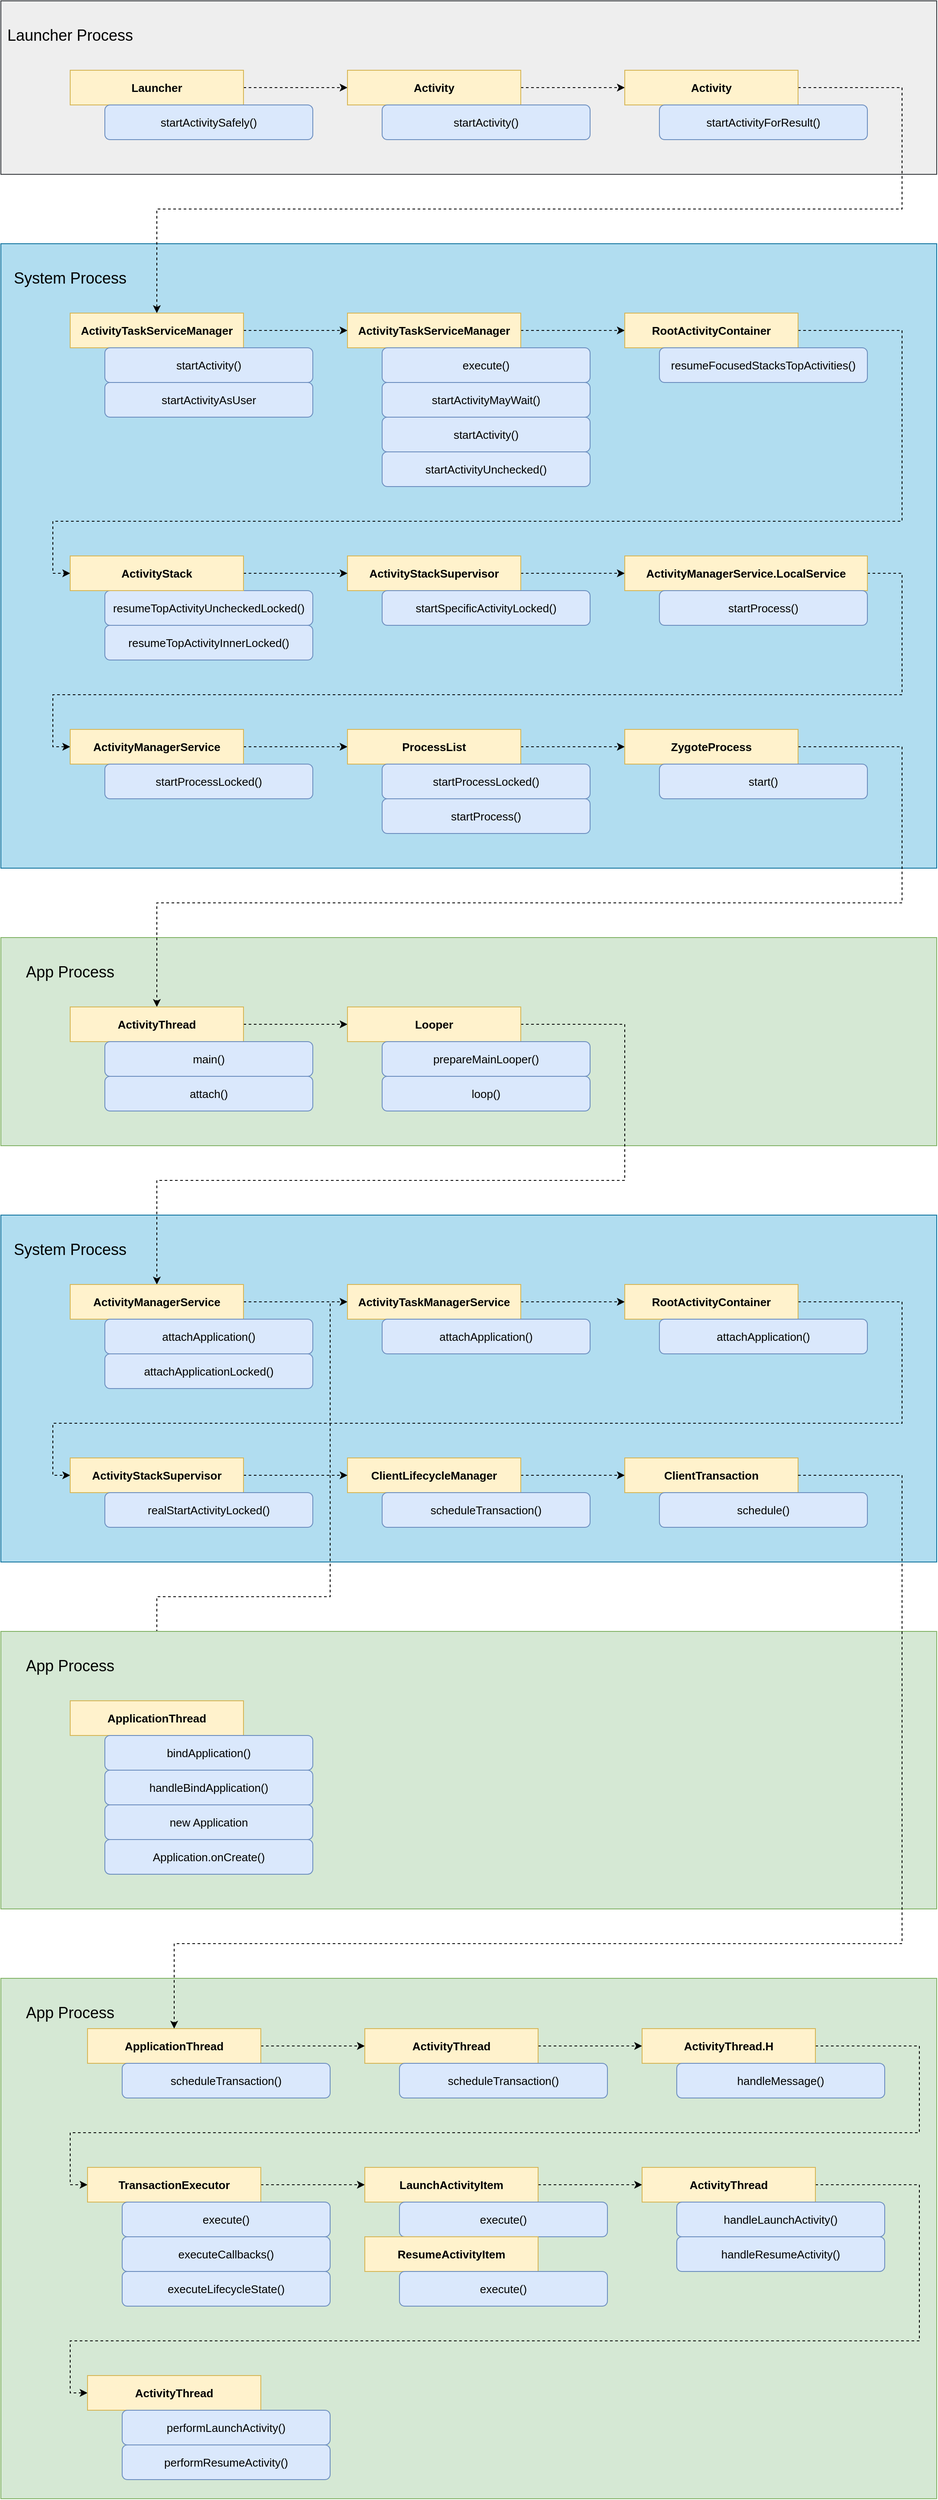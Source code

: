 <mxfile version="13.0.1" type="device"><diagram id="p4kCAkcy_N10l672-vNX" name="Page-1"><mxGraphModel dx="1571" dy="886" grid="1" gridSize="10" guides="1" tooltips="1" connect="1" arrows="1" fold="1" page="1" pageScale="1" pageWidth="827" pageHeight="1169" math="0" shadow="0"><root><mxCell id="0"/><mxCell id="1" parent="0"/><mxCell id="4e_bE2T5DBKLx2d0F8i6-115" value="" style="rounded=0;whiteSpace=wrap;html=1;fontSize=13;align=center;fillColor=#b1ddf0;strokeColor=#10739e;" vertex="1" parent="1"><mxGeometry y="1400" width="1080" height="400" as="geometry"/></mxCell><mxCell id="4e_bE2T5DBKLx2d0F8i6-142" value="" style="rounded=0;whiteSpace=wrap;html=1;fontSize=13;align=center;fillColor=#d5e8d4;strokeColor=#82b366;" vertex="1" parent="1"><mxGeometry y="2280" width="1080" height="600" as="geometry"/></mxCell><mxCell id="4e_bE2T5DBKLx2d0F8i6-41" value="" style="rounded=0;whiteSpace=wrap;html=1;fontSize=13;align=center;fillColor=#d5e8d4;strokeColor=#82b366;" vertex="1" parent="1"><mxGeometry y="1080" width="1080" height="240" as="geometry"/></mxCell><mxCell id="4e_bE2T5DBKLx2d0F8i6-39" value="" style="rounded=0;whiteSpace=wrap;html=1;fontSize=13;align=center;fillColor=#b1ddf0;strokeColor=#10739e;" vertex="1" parent="1"><mxGeometry y="280" width="1080" height="720" as="geometry"/></mxCell><mxCell id="4e_bE2T5DBKLx2d0F8i6-31" style="edgeStyle=orthogonalEdgeStyle;rounded=0;orthogonalLoop=1;jettySize=auto;html=1;fontSize=12;dashed=1;" edge="1" parent="1" source="4e_bE2T5DBKLx2d0F8i6-2" target="4e_bE2T5DBKLx2d0F8i6-5"><mxGeometry relative="1" as="geometry"/></mxCell><mxCell id="4e_bE2T5DBKLx2d0F8i6-2" value="ActivityTaskServiceManager" style="text;html=1;strokeColor=#d6b656;fillColor=#fff2cc;align=center;verticalAlign=middle;whiteSpace=wrap;rounded=0;fontSize=13;fontStyle=1" vertex="1" parent="1"><mxGeometry x="80" y="360" width="200" height="40" as="geometry"/></mxCell><mxCell id="4e_bE2T5DBKLx2d0F8i6-3" value="startActivity()" style="rounded=1;whiteSpace=wrap;html=1;fillColor=#dae8fc;strokeColor=#6c8ebf;fontSize=13;align=center;" vertex="1" parent="1"><mxGeometry x="120" y="400" width="240" height="40" as="geometry"/></mxCell><mxCell id="4e_bE2T5DBKLx2d0F8i6-4" value="startActivityAsUser" style="rounded=1;whiteSpace=wrap;html=1;fillColor=#dae8fc;strokeColor=#6c8ebf;fontSize=13;align=center;" vertex="1" parent="1"><mxGeometry x="120" y="440" width="240" height="40" as="geometry"/></mxCell><mxCell id="4e_bE2T5DBKLx2d0F8i6-32" style="edgeStyle=orthogonalEdgeStyle;rounded=0;orthogonalLoop=1;jettySize=auto;html=1;fontSize=12;dashed=1;" edge="1" parent="1" source="4e_bE2T5DBKLx2d0F8i6-5" target="4e_bE2T5DBKLx2d0F8i6-11"><mxGeometry relative="1" as="geometry"/></mxCell><mxCell id="4e_bE2T5DBKLx2d0F8i6-5" value="ActivityTaskServiceManager" style="text;html=1;strokeColor=#d6b656;fillColor=#fff2cc;align=center;verticalAlign=middle;whiteSpace=wrap;rounded=0;fontSize=13;fontStyle=1" vertex="1" parent="1"><mxGeometry x="400" y="360" width="200" height="40" as="geometry"/></mxCell><mxCell id="4e_bE2T5DBKLx2d0F8i6-6" value="&lt;font style=&quot;font-size: 13px;&quot;&gt;execute()&lt;/font&gt;" style="rounded=1;whiteSpace=wrap;html=1;fillColor=#dae8fc;strokeColor=#6c8ebf;fontSize=13;align=center;" vertex="1" parent="1"><mxGeometry x="440" y="400" width="240" height="40" as="geometry"/></mxCell><mxCell id="4e_bE2T5DBKLx2d0F8i6-8" value="&lt;font style=&quot;font-size: 13px;&quot;&gt;startActivityMayWait()&lt;/font&gt;" style="rounded=1;whiteSpace=wrap;html=1;fillColor=#dae8fc;strokeColor=#6c8ebf;fontSize=13;align=center;" vertex="1" parent="1"><mxGeometry x="440" y="440" width="240" height="40" as="geometry"/></mxCell><mxCell id="4e_bE2T5DBKLx2d0F8i6-9" value="&lt;font style=&quot;font-size: 13px;&quot;&gt;startActivity()&lt;/font&gt;" style="rounded=1;whiteSpace=wrap;html=1;fillColor=#dae8fc;strokeColor=#6c8ebf;fontSize=13;align=center;" vertex="1" parent="1"><mxGeometry x="440" y="480" width="240" height="40" as="geometry"/></mxCell><mxCell id="4e_bE2T5DBKLx2d0F8i6-10" value="&lt;font style=&quot;font-size: 13px;&quot;&gt;startActivityUnchecked()&lt;/font&gt;" style="rounded=1;whiteSpace=wrap;html=1;fillColor=#dae8fc;strokeColor=#6c8ebf;fontSize=13;align=center;" vertex="1" parent="1"><mxGeometry x="440" y="520" width="240" height="40" as="geometry"/></mxCell><mxCell id="4e_bE2T5DBKLx2d0F8i6-35" style="edgeStyle=orthogonalEdgeStyle;rounded=0;orthogonalLoop=1;jettySize=auto;html=1;entryX=0;entryY=0.5;entryDx=0;entryDy=0;fontSize=12;exitX=1;exitY=0.5;exitDx=0;exitDy=0;dashed=1;" edge="1" parent="1" source="4e_bE2T5DBKLx2d0F8i6-11" target="4e_bE2T5DBKLx2d0F8i6-17"><mxGeometry relative="1" as="geometry"><Array as="points"><mxPoint x="1040" y="380"/><mxPoint x="1040" y="600"/><mxPoint x="60" y="600"/><mxPoint x="60" y="660"/></Array></mxGeometry></mxCell><mxCell id="4e_bE2T5DBKLx2d0F8i6-11" value="RootActivityContainer" style="text;html=1;strokeColor=#d6b656;fillColor=#fff2cc;align=center;verticalAlign=middle;whiteSpace=wrap;rounded=0;fontSize=13;fontStyle=1" vertex="1" parent="1"><mxGeometry x="720" y="360" width="200" height="40" as="geometry"/></mxCell><mxCell id="4e_bE2T5DBKLx2d0F8i6-12" value="&lt;font style=&quot;font-size: 13px;&quot;&gt;resumeFocusedStacksTopActivities()&lt;/font&gt;" style="rounded=1;whiteSpace=wrap;html=1;fillColor=#dae8fc;strokeColor=#6c8ebf;fontSize=13;align=center;" vertex="1" parent="1"><mxGeometry x="760" y="400" width="240" height="40" as="geometry"/></mxCell><mxCell id="4e_bE2T5DBKLx2d0F8i6-13" value="&lt;font style=&quot;font-size: 13px;&quot;&gt;resumeTopActivityUncheckedLocked()&lt;/font&gt;" style="rounded=1;whiteSpace=wrap;html=1;fillColor=#dae8fc;strokeColor=#6c8ebf;fontSize=13;align=center;" vertex="1" parent="1"><mxGeometry x="120" y="680" width="240" height="40" as="geometry"/></mxCell><mxCell id="4e_bE2T5DBKLx2d0F8i6-14" value="resumeTopActivityInnerLocked()" style="rounded=1;whiteSpace=wrap;html=1;fillColor=#dae8fc;strokeColor=#6c8ebf;fontSize=13;align=center;" vertex="1" parent="1"><mxGeometry x="120" y="720" width="240" height="40" as="geometry"/></mxCell><mxCell id="4e_bE2T5DBKLx2d0F8i6-104" style="edgeStyle=orthogonalEdgeStyle;rounded=0;orthogonalLoop=1;jettySize=auto;html=1;entryX=0;entryY=0.5;entryDx=0;entryDy=0;dashed=1;fontSize=18;fontColor=#FF0000;" edge="1" parent="1" source="4e_bE2T5DBKLx2d0F8i6-15" target="4e_bE2T5DBKLx2d0F8i6-91"><mxGeometry relative="1" as="geometry"/></mxCell><mxCell id="4e_bE2T5DBKLx2d0F8i6-15" value="ActivityStackSupervisor" style="text;html=1;strokeColor=#d6b656;fillColor=#fff2cc;align=center;verticalAlign=middle;whiteSpace=wrap;rounded=0;fontSize=13;fontStyle=1" vertex="1" parent="1"><mxGeometry x="400" y="640" width="200" height="40" as="geometry"/></mxCell><mxCell id="4e_bE2T5DBKLx2d0F8i6-16" value="startSpecificActivityLocked()" style="rounded=1;whiteSpace=wrap;html=1;fillColor=#dae8fc;strokeColor=#6c8ebf;fontSize=13;align=center;" vertex="1" parent="1"><mxGeometry x="440" y="680" width="240" height="40" as="geometry"/></mxCell><mxCell id="4e_bE2T5DBKLx2d0F8i6-33" style="edgeStyle=orthogonalEdgeStyle;rounded=0;orthogonalLoop=1;jettySize=auto;html=1;entryX=0;entryY=0.5;entryDx=0;entryDy=0;fontSize=12;dashed=1;" edge="1" parent="1" source="4e_bE2T5DBKLx2d0F8i6-17" target="4e_bE2T5DBKLx2d0F8i6-15"><mxGeometry relative="1" as="geometry"/></mxCell><mxCell id="4e_bE2T5DBKLx2d0F8i6-17" value="ActivityStack" style="text;html=1;strokeColor=#d6b656;fillColor=#fff2cc;align=center;verticalAlign=middle;whiteSpace=wrap;rounded=0;fontSize=13;fontStyle=1" vertex="1" parent="1"><mxGeometry x="80" y="640" width="200" height="40" as="geometry"/></mxCell><mxCell id="4e_bE2T5DBKLx2d0F8i6-147" style="edgeStyle=orthogonalEdgeStyle;rounded=0;orthogonalLoop=1;jettySize=auto;html=1;dashed=1;fontSize=18;fontColor=#FF0000;" edge="1" parent="1" source="4e_bE2T5DBKLx2d0F8i6-21" target="4e_bE2T5DBKLx2d0F8i6-23"><mxGeometry relative="1" as="geometry"/></mxCell><mxCell id="4e_bE2T5DBKLx2d0F8i6-21" value="ClientLifecycleManager" style="text;html=1;strokeColor=#d6b656;fillColor=#fff2cc;align=center;verticalAlign=middle;whiteSpace=wrap;rounded=0;fontSize=13;fontStyle=1" vertex="1" parent="1"><mxGeometry x="400" y="1680" width="200" height="40" as="geometry"/></mxCell><mxCell id="4e_bE2T5DBKLx2d0F8i6-22" value="scheduleTransaction()" style="rounded=1;whiteSpace=wrap;html=1;fillColor=#dae8fc;strokeColor=#6c8ebf;fontSize=13;align=center;" vertex="1" parent="1"><mxGeometry x="440" y="1720" width="240" height="40" as="geometry"/></mxCell><mxCell id="4e_bE2T5DBKLx2d0F8i6-23" value="ClientTransaction" style="text;html=1;strokeColor=#d6b656;fillColor=#fff2cc;align=center;verticalAlign=middle;whiteSpace=wrap;rounded=0;fontSize=13;fontStyle=1" vertex="1" parent="1"><mxGeometry x="720" y="1680" width="200" height="40" as="geometry"/></mxCell><mxCell id="4e_bE2T5DBKLx2d0F8i6-24" value="schedule()" style="rounded=1;whiteSpace=wrap;html=1;fillColor=#dae8fc;strokeColor=#6c8ebf;fontSize=13;align=center;" vertex="1" parent="1"><mxGeometry x="760" y="1720" width="240" height="40" as="geometry"/></mxCell><mxCell id="4e_bE2T5DBKLx2d0F8i6-38" value="System Process" style="text;html=1;strokeColor=none;fillColor=none;align=center;verticalAlign=middle;whiteSpace=wrap;rounded=0;fontSize=18;" vertex="1" parent="1"><mxGeometry y="280" width="160" height="80" as="geometry"/></mxCell><mxCell id="4e_bE2T5DBKLx2d0F8i6-49" style="edgeStyle=orthogonalEdgeStyle;rounded=0;orthogonalLoop=1;jettySize=auto;html=1;dashed=1;fontSize=13;fontColor=#FF0000;" edge="1" parent="1" source="4e_bE2T5DBKLx2d0F8i6-40" target="4e_bE2T5DBKLx2d0F8i6-45"><mxGeometry relative="1" as="geometry"/></mxCell><mxCell id="4e_bE2T5DBKLx2d0F8i6-40" value="ApplicationThread" style="text;html=1;strokeColor=#d6b656;fillColor=#fff2cc;align=center;verticalAlign=middle;whiteSpace=wrap;rounded=0;fontSize=13;fontStyle=1" vertex="1" parent="1"><mxGeometry x="100" y="2338" width="200" height="40" as="geometry"/></mxCell><mxCell id="4e_bE2T5DBKLx2d0F8i6-42" value="App Process" style="text;html=1;strokeColor=none;fillColor=none;align=center;verticalAlign=middle;whiteSpace=wrap;rounded=0;fontSize=18;" vertex="1" parent="1"><mxGeometry y="1080" width="160" height="80" as="geometry"/></mxCell><mxCell id="4e_bE2T5DBKLx2d0F8i6-43" value="scheduleTransaction()" style="rounded=1;whiteSpace=wrap;html=1;fillColor=#dae8fc;strokeColor=#6c8ebf;fontSize=13;align=center;" vertex="1" parent="1"><mxGeometry x="140" y="2378" width="240" height="40" as="geometry"/></mxCell><mxCell id="4e_bE2T5DBKLx2d0F8i6-50" style="edgeStyle=orthogonalEdgeStyle;rounded=0;orthogonalLoop=1;jettySize=auto;html=1;entryX=0;entryY=0.5;entryDx=0;entryDy=0;dashed=1;fontSize=13;fontColor=#FF0000;" edge="1" parent="1" source="4e_bE2T5DBKLx2d0F8i6-45" target="4e_bE2T5DBKLx2d0F8i6-47"><mxGeometry relative="1" as="geometry"/></mxCell><mxCell id="4e_bE2T5DBKLx2d0F8i6-45" value="ActivityThread" style="text;html=1;strokeColor=#d6b656;fillColor=#fff2cc;align=center;verticalAlign=middle;whiteSpace=wrap;rounded=0;fontSize=13;fontStyle=1" vertex="1" parent="1"><mxGeometry x="420" y="2338" width="200" height="40" as="geometry"/></mxCell><mxCell id="4e_bE2T5DBKLx2d0F8i6-46" value="scheduleTransaction()" style="rounded=1;whiteSpace=wrap;html=1;fillColor=#dae8fc;strokeColor=#6c8ebf;fontSize=13;align=center;" vertex="1" parent="1"><mxGeometry x="460" y="2378" width="240" height="40" as="geometry"/></mxCell><mxCell id="4e_bE2T5DBKLx2d0F8i6-78" style="edgeStyle=orthogonalEdgeStyle;rounded=0;orthogonalLoop=1;jettySize=auto;html=1;entryX=0;entryY=0.5;entryDx=0;entryDy=0;dashed=1;fontSize=13;fontColor=#FF0000;exitX=1;exitY=0.5;exitDx=0;exitDy=0;" edge="1" parent="1" source="4e_bE2T5DBKLx2d0F8i6-47" target="4e_bE2T5DBKLx2d0F8i6-51"><mxGeometry relative="1" as="geometry"><Array as="points"><mxPoint x="1060" y="2358"/><mxPoint x="1060" y="2458"/><mxPoint x="80" y="2458"/><mxPoint x="80" y="2518"/></Array></mxGeometry></mxCell><mxCell id="4e_bE2T5DBKLx2d0F8i6-47" value="ActivityThread.H" style="text;html=1;strokeColor=#d6b656;fillColor=#fff2cc;align=center;verticalAlign=middle;whiteSpace=wrap;rounded=0;fontSize=13;fontStyle=1" vertex="1" parent="1"><mxGeometry x="740" y="2338" width="200" height="40" as="geometry"/></mxCell><mxCell id="4e_bE2T5DBKLx2d0F8i6-48" value="handleMessage()" style="rounded=1;whiteSpace=wrap;html=1;fillColor=#dae8fc;strokeColor=#6c8ebf;fontSize=13;align=center;" vertex="1" parent="1"><mxGeometry x="780" y="2378" width="240" height="40" as="geometry"/></mxCell><mxCell id="4e_bE2T5DBKLx2d0F8i6-63" style="edgeStyle=orthogonalEdgeStyle;rounded=0;orthogonalLoop=1;jettySize=auto;html=1;entryX=0;entryY=0.5;entryDx=0;entryDy=0;dashed=1;fontSize=13;fontColor=#FF0000;" edge="1" parent="1" source="4e_bE2T5DBKLx2d0F8i6-51" target="4e_bE2T5DBKLx2d0F8i6-56"><mxGeometry relative="1" as="geometry"/></mxCell><mxCell id="4e_bE2T5DBKLx2d0F8i6-51" value="TransactionExecutor" style="text;html=1;strokeColor=#d6b656;fillColor=#fff2cc;align=center;verticalAlign=middle;whiteSpace=wrap;rounded=0;fontSize=13;fontStyle=1" vertex="1" parent="1"><mxGeometry x="100" y="2498" width="200" height="40" as="geometry"/></mxCell><mxCell id="4e_bE2T5DBKLx2d0F8i6-52" value="execute()" style="rounded=1;whiteSpace=wrap;html=1;fillColor=#dae8fc;strokeColor=#6c8ebf;fontSize=13;align=center;" vertex="1" parent="1"><mxGeometry x="140" y="2538" width="240" height="40" as="geometry"/></mxCell><mxCell id="4e_bE2T5DBKLx2d0F8i6-54" value="executeLifecycleState()" style="rounded=1;whiteSpace=wrap;html=1;fillColor=#dae8fc;strokeColor=#6c8ebf;fontSize=13;align=center;" vertex="1" parent="1"><mxGeometry x="140" y="2618" width="240" height="40" as="geometry"/></mxCell><mxCell id="4e_bE2T5DBKLx2d0F8i6-55" value="executeCallbacks()" style="rounded=1;whiteSpace=wrap;html=1;fillColor=#dae8fc;strokeColor=#6c8ebf;fontSize=13;align=center;" vertex="1" parent="1"><mxGeometry x="140" y="2578" width="240" height="40" as="geometry"/></mxCell><mxCell id="4e_bE2T5DBKLx2d0F8i6-70" style="edgeStyle=orthogonalEdgeStyle;rounded=0;orthogonalLoop=1;jettySize=auto;html=1;entryX=0;entryY=0.5;entryDx=0;entryDy=0;dashed=1;fontSize=13;fontColor=#FF0000;" edge="1" parent="1" source="4e_bE2T5DBKLx2d0F8i6-56" target="4e_bE2T5DBKLx2d0F8i6-64"><mxGeometry relative="1" as="geometry"/></mxCell><mxCell id="4e_bE2T5DBKLx2d0F8i6-56" value="LaunchActivityItem" style="text;html=1;strokeColor=#d6b656;fillColor=#fff2cc;align=center;verticalAlign=middle;whiteSpace=wrap;rounded=0;fontSize=13;fontStyle=1" vertex="1" parent="1"><mxGeometry x="420" y="2498" width="200" height="40" as="geometry"/></mxCell><mxCell id="4e_bE2T5DBKLx2d0F8i6-58" value="execute()" style="rounded=1;whiteSpace=wrap;html=1;fillColor=#dae8fc;strokeColor=#6c8ebf;fontSize=13;align=center;" vertex="1" parent="1"><mxGeometry x="460" y="2538" width="240" height="40" as="geometry"/></mxCell><mxCell id="4e_bE2T5DBKLx2d0F8i6-60" value="ResumeActivityItem" style="text;html=1;strokeColor=#d6b656;fillColor=#fff2cc;align=center;verticalAlign=middle;whiteSpace=wrap;rounded=0;fontSize=13;fontStyle=1" vertex="1" parent="1"><mxGeometry x="420" y="2578" width="200" height="40" as="geometry"/></mxCell><mxCell id="4e_bE2T5DBKLx2d0F8i6-61" value="execute()" style="rounded=1;whiteSpace=wrap;html=1;fillColor=#dae8fc;strokeColor=#6c8ebf;fontSize=13;align=center;" vertex="1" parent="1"><mxGeometry x="460" y="2618" width="240" height="40" as="geometry"/></mxCell><mxCell id="4e_bE2T5DBKLx2d0F8i6-77" style="edgeStyle=orthogonalEdgeStyle;rounded=0;orthogonalLoop=1;jettySize=auto;html=1;entryX=0;entryY=0.5;entryDx=0;entryDy=0;dashed=1;fontSize=13;fontColor=#FF0000;exitX=1;exitY=0.5;exitDx=0;exitDy=0;" edge="1" parent="1" source="4e_bE2T5DBKLx2d0F8i6-64" target="4e_bE2T5DBKLx2d0F8i6-74"><mxGeometry relative="1" as="geometry"><Array as="points"><mxPoint x="1060" y="2518"/><mxPoint x="1060" y="2698"/><mxPoint x="80" y="2698"/><mxPoint x="80" y="2758"/></Array></mxGeometry></mxCell><mxCell id="4e_bE2T5DBKLx2d0F8i6-64" value="ActivityThread" style="text;html=1;strokeColor=#d6b656;fillColor=#fff2cc;align=center;verticalAlign=middle;whiteSpace=wrap;rounded=0;fontSize=13;fontStyle=1" vertex="1" parent="1"><mxGeometry x="740" y="2498" width="200" height="40" as="geometry"/></mxCell><mxCell id="4e_bE2T5DBKLx2d0F8i6-65" value="handleLaunchActivity()" style="rounded=1;whiteSpace=wrap;html=1;fillColor=#dae8fc;strokeColor=#6c8ebf;fontSize=13;align=center;" vertex="1" parent="1"><mxGeometry x="780" y="2538" width="240" height="40" as="geometry"/></mxCell><mxCell id="4e_bE2T5DBKLx2d0F8i6-73" value="handleResumeActivity()" style="rounded=1;whiteSpace=wrap;html=1;fillColor=#dae8fc;strokeColor=#6c8ebf;fontSize=13;align=center;" vertex="1" parent="1"><mxGeometry x="780" y="2578" width="240" height="40" as="geometry"/></mxCell><mxCell id="4e_bE2T5DBKLx2d0F8i6-74" value="ActivityThread" style="text;html=1;strokeColor=#d6b656;fillColor=#fff2cc;align=center;verticalAlign=middle;whiteSpace=wrap;rounded=0;fontSize=13;fontStyle=1" vertex="1" parent="1"><mxGeometry x="100" y="2738" width="200" height="40" as="geometry"/></mxCell><mxCell id="4e_bE2T5DBKLx2d0F8i6-75" value="performLaunchActivity()" style="rounded=1;whiteSpace=wrap;html=1;fillColor=#dae8fc;strokeColor=#6c8ebf;fontSize=13;align=center;" vertex="1" parent="1"><mxGeometry x="140" y="2778" width="240" height="40" as="geometry"/></mxCell><mxCell id="4e_bE2T5DBKLx2d0F8i6-76" value="performResumeActivity()" style="rounded=1;whiteSpace=wrap;html=1;fillColor=#dae8fc;strokeColor=#6c8ebf;fontSize=13;align=center;" vertex="1" parent="1"><mxGeometry x="140" y="2818" width="240" height="40" as="geometry"/></mxCell><mxCell id="4e_bE2T5DBKLx2d0F8i6-80" value="" style="rounded=0;whiteSpace=wrap;html=1;fontSize=13;align=center;fillColor=#eeeeee;strokeColor=#36393d;" vertex="1" parent="1"><mxGeometry width="1080" height="200" as="geometry"/></mxCell><mxCell id="4e_bE2T5DBKLx2d0F8i6-81" value="Launcher Process" style="text;html=1;strokeColor=none;fillColor=none;align=center;verticalAlign=middle;whiteSpace=wrap;rounded=0;fontSize=18;" vertex="1" parent="1"><mxGeometry width="160" height="80" as="geometry"/></mxCell><mxCell id="4e_bE2T5DBKLx2d0F8i6-88" style="edgeStyle=orthogonalEdgeStyle;rounded=0;orthogonalLoop=1;jettySize=auto;html=1;entryX=0;entryY=0.5;entryDx=0;entryDy=0;dashed=1;fontSize=18;fontColor=#FF0000;" edge="1" parent="1" source="4e_bE2T5DBKLx2d0F8i6-82" target="4e_bE2T5DBKLx2d0F8i6-84"><mxGeometry relative="1" as="geometry"/></mxCell><mxCell id="4e_bE2T5DBKLx2d0F8i6-82" value="Launcher" style="text;html=1;strokeColor=#d6b656;fillColor=#fff2cc;align=center;verticalAlign=middle;whiteSpace=wrap;rounded=0;fontSize=13;fontStyle=1" vertex="1" parent="1"><mxGeometry x="80" y="80" width="200" height="40" as="geometry"/></mxCell><mxCell id="4e_bE2T5DBKLx2d0F8i6-83" value="startActivitySafely()" style="rounded=1;whiteSpace=wrap;html=1;fillColor=#dae8fc;strokeColor=#6c8ebf;fontSize=13;align=center;" vertex="1" parent="1"><mxGeometry x="120" y="120" width="240" height="40" as="geometry"/></mxCell><mxCell id="4e_bE2T5DBKLx2d0F8i6-89" style="edgeStyle=orthogonalEdgeStyle;rounded=0;orthogonalLoop=1;jettySize=auto;html=1;entryX=0;entryY=0.5;entryDx=0;entryDy=0;dashed=1;fontSize=18;fontColor=#FF0000;" edge="1" parent="1" source="4e_bE2T5DBKLx2d0F8i6-84" target="4e_bE2T5DBKLx2d0F8i6-86"><mxGeometry relative="1" as="geometry"/></mxCell><mxCell id="4e_bE2T5DBKLx2d0F8i6-84" value="Activity" style="text;html=1;strokeColor=#d6b656;fillColor=#fff2cc;align=center;verticalAlign=middle;whiteSpace=wrap;rounded=0;fontSize=13;fontStyle=1" vertex="1" parent="1"><mxGeometry x="400" y="80" width="200" height="40" as="geometry"/></mxCell><mxCell id="4e_bE2T5DBKLx2d0F8i6-85" value="startActivity()" style="rounded=1;whiteSpace=wrap;html=1;fillColor=#dae8fc;strokeColor=#6c8ebf;fontSize=13;align=center;" vertex="1" parent="1"><mxGeometry x="440" y="120" width="240" height="40" as="geometry"/></mxCell><mxCell id="4e_bE2T5DBKLx2d0F8i6-90" style="edgeStyle=orthogonalEdgeStyle;rounded=0;orthogonalLoop=1;jettySize=auto;html=1;entryX=0.5;entryY=0;entryDx=0;entryDy=0;dashed=1;fontSize=18;fontColor=#FF0000;exitX=1;exitY=0.5;exitDx=0;exitDy=0;" edge="1" parent="1" source="4e_bE2T5DBKLx2d0F8i6-86" target="4e_bE2T5DBKLx2d0F8i6-2"><mxGeometry relative="1" as="geometry"><Array as="points"><mxPoint x="1040" y="100"/><mxPoint x="1040" y="240"/><mxPoint x="180" y="240"/></Array></mxGeometry></mxCell><mxCell id="4e_bE2T5DBKLx2d0F8i6-86" value="Activity" style="text;html=1;strokeColor=#d6b656;fillColor=#fff2cc;align=center;verticalAlign=middle;whiteSpace=wrap;rounded=0;fontSize=13;fontStyle=1" vertex="1" parent="1"><mxGeometry x="720" y="80" width="200" height="40" as="geometry"/></mxCell><mxCell id="4e_bE2T5DBKLx2d0F8i6-87" value="startActivityForResult()" style="rounded=1;whiteSpace=wrap;html=1;fillColor=#dae8fc;strokeColor=#6c8ebf;fontSize=13;align=center;" vertex="1" parent="1"><mxGeometry x="760" y="120" width="240" height="40" as="geometry"/></mxCell><mxCell id="4e_bE2T5DBKLx2d0F8i6-105" style="edgeStyle=orthogonalEdgeStyle;rounded=0;orthogonalLoop=1;jettySize=auto;html=1;entryX=0;entryY=0.5;entryDx=0;entryDy=0;dashed=1;fontSize=18;fontColor=#FF0000;exitX=1;exitY=0.5;exitDx=0;exitDy=0;" edge="1" parent="1" source="4e_bE2T5DBKLx2d0F8i6-91" target="4e_bE2T5DBKLx2d0F8i6-93"><mxGeometry relative="1" as="geometry"><Array as="points"><mxPoint x="1040" y="660"/><mxPoint x="1040" y="800"/><mxPoint x="60" y="800"/><mxPoint x="60" y="860"/></Array></mxGeometry></mxCell><mxCell id="4e_bE2T5DBKLx2d0F8i6-91" value="ActivityManagerService.LocalService" style="text;html=1;strokeColor=#d6b656;fillColor=#fff2cc;align=center;verticalAlign=middle;whiteSpace=wrap;rounded=0;fontSize=13;fontStyle=1" vertex="1" parent="1"><mxGeometry x="720" y="640" width="280" height="40" as="geometry"/></mxCell><mxCell id="4e_bE2T5DBKLx2d0F8i6-92" value="&lt;font style=&quot;font-size: 13px&quot;&gt;startProcess()&lt;/font&gt;" style="rounded=1;whiteSpace=wrap;html=1;fillColor=#dae8fc;strokeColor=#6c8ebf;fontSize=13;align=center;" vertex="1" parent="1"><mxGeometry x="760" y="680" width="240" height="40" as="geometry"/></mxCell><mxCell id="4e_bE2T5DBKLx2d0F8i6-102" style="edgeStyle=orthogonalEdgeStyle;rounded=0;orthogonalLoop=1;jettySize=auto;html=1;entryX=0;entryY=0.5;entryDx=0;entryDy=0;dashed=1;fontSize=18;fontColor=#FF0000;" edge="1" parent="1" source="4e_bE2T5DBKLx2d0F8i6-93" target="4e_bE2T5DBKLx2d0F8i6-94"><mxGeometry relative="1" as="geometry"/></mxCell><mxCell id="4e_bE2T5DBKLx2d0F8i6-93" value="ActivityManagerService" style="text;html=1;strokeColor=#d6b656;fillColor=#fff2cc;align=center;verticalAlign=middle;whiteSpace=wrap;rounded=0;fontSize=13;fontStyle=1" vertex="1" parent="1"><mxGeometry x="80" y="840" width="200" height="40" as="geometry"/></mxCell><mxCell id="4e_bE2T5DBKLx2d0F8i6-103" style="edgeStyle=orthogonalEdgeStyle;rounded=0;orthogonalLoop=1;jettySize=auto;html=1;entryX=0;entryY=0.5;entryDx=0;entryDy=0;dashed=1;fontSize=18;fontColor=#FF0000;" edge="1" parent="1" source="4e_bE2T5DBKLx2d0F8i6-94" target="4e_bE2T5DBKLx2d0F8i6-99"><mxGeometry relative="1" as="geometry"/></mxCell><mxCell id="4e_bE2T5DBKLx2d0F8i6-94" value="ProcessList" style="text;html=1;strokeColor=#d6b656;fillColor=#fff2cc;align=center;verticalAlign=middle;whiteSpace=wrap;rounded=0;fontSize=13;fontStyle=1" vertex="1" parent="1"><mxGeometry x="400" y="840" width="200" height="40" as="geometry"/></mxCell><mxCell id="4e_bE2T5DBKLx2d0F8i6-95" value="startProcessLocked()" style="rounded=1;whiteSpace=wrap;html=1;fillColor=#dae8fc;strokeColor=#6c8ebf;fontSize=13;align=center;" vertex="1" parent="1"><mxGeometry x="120" y="880" width="240" height="40" as="geometry"/></mxCell><mxCell id="4e_bE2T5DBKLx2d0F8i6-96" value="startProcessLocked()" style="rounded=1;whiteSpace=wrap;html=1;fillColor=#dae8fc;strokeColor=#6c8ebf;fontSize=13;align=center;" vertex="1" parent="1"><mxGeometry x="440" y="880" width="240" height="40" as="geometry"/></mxCell><mxCell id="4e_bE2T5DBKLx2d0F8i6-98" value="startProcess()" style="rounded=1;whiteSpace=wrap;html=1;fillColor=#dae8fc;strokeColor=#6c8ebf;fontSize=13;align=center;" vertex="1" parent="1"><mxGeometry x="440" y="920" width="240" height="40" as="geometry"/></mxCell><mxCell id="4e_bE2T5DBKLx2d0F8i6-114" style="edgeStyle=orthogonalEdgeStyle;rounded=0;orthogonalLoop=1;jettySize=auto;html=1;dashed=1;fontSize=18;fontColor=#FF0000;exitX=1;exitY=0.5;exitDx=0;exitDy=0;" edge="1" parent="1" source="4e_bE2T5DBKLx2d0F8i6-99" target="4e_bE2T5DBKLx2d0F8i6-101"><mxGeometry relative="1" as="geometry"><Array as="points"><mxPoint x="1040" y="860"/><mxPoint x="1040" y="1040"/><mxPoint x="180" y="1040"/></Array></mxGeometry></mxCell><mxCell id="4e_bE2T5DBKLx2d0F8i6-99" value="ZygoteProcess" style="text;html=1;strokeColor=#d6b656;fillColor=#fff2cc;align=center;verticalAlign=middle;whiteSpace=wrap;rounded=0;fontSize=13;fontStyle=1" vertex="1" parent="1"><mxGeometry x="720" y="840" width="200" height="40" as="geometry"/></mxCell><mxCell id="4e_bE2T5DBKLx2d0F8i6-100" value="start()" style="rounded=1;whiteSpace=wrap;html=1;fillColor=#dae8fc;strokeColor=#6c8ebf;fontSize=13;align=center;" vertex="1" parent="1"><mxGeometry x="760" y="880" width="240" height="40" as="geometry"/></mxCell><mxCell id="4e_bE2T5DBKLx2d0F8i6-113" style="edgeStyle=orthogonalEdgeStyle;rounded=0;orthogonalLoop=1;jettySize=auto;html=1;entryX=0;entryY=0.5;entryDx=0;entryDy=0;dashed=1;fontSize=18;fontColor=#FF0000;" edge="1" parent="1" source="4e_bE2T5DBKLx2d0F8i6-101" target="4e_bE2T5DBKLx2d0F8i6-109"><mxGeometry relative="1" as="geometry"/></mxCell><mxCell id="4e_bE2T5DBKLx2d0F8i6-101" value="ActivityThread" style="text;html=1;strokeColor=#d6b656;fillColor=#fff2cc;align=center;verticalAlign=middle;whiteSpace=wrap;rounded=0;fontSize=13;fontStyle=1" vertex="1" parent="1"><mxGeometry x="80" y="1160" width="200" height="40" as="geometry"/></mxCell><mxCell id="4e_bE2T5DBKLx2d0F8i6-106" value="main()" style="rounded=1;whiteSpace=wrap;html=1;fillColor=#dae8fc;strokeColor=#6c8ebf;fontSize=13;align=center;" vertex="1" parent="1"><mxGeometry x="120" y="1200" width="240" height="40" as="geometry"/></mxCell><mxCell id="4e_bE2T5DBKLx2d0F8i6-107" value="attach()" style="rounded=1;whiteSpace=wrap;html=1;fillColor=#dae8fc;strokeColor=#6c8ebf;fontSize=13;align=center;" vertex="1" parent="1"><mxGeometry x="120" y="1240" width="240" height="40" as="geometry"/></mxCell><mxCell id="4e_bE2T5DBKLx2d0F8i6-129" style="edgeStyle=orthogonalEdgeStyle;rounded=0;orthogonalLoop=1;jettySize=auto;html=1;entryX=0.5;entryY=0;entryDx=0;entryDy=0;dashed=1;fontSize=18;fontColor=#FF0000;exitX=1;exitY=0.5;exitDx=0;exitDy=0;" edge="1" parent="1" source="4e_bE2T5DBKLx2d0F8i6-109" target="4e_bE2T5DBKLx2d0F8i6-117"><mxGeometry relative="1" as="geometry"><Array as="points"><mxPoint x="720" y="1180"/><mxPoint x="720" y="1360"/><mxPoint x="180" y="1360"/></Array></mxGeometry></mxCell><mxCell id="4e_bE2T5DBKLx2d0F8i6-109" value="Looper" style="text;html=1;strokeColor=#d6b656;fillColor=#fff2cc;align=center;verticalAlign=middle;whiteSpace=wrap;rounded=0;fontSize=13;fontStyle=1" vertex="1" parent="1"><mxGeometry x="400" y="1160" width="200" height="40" as="geometry"/></mxCell><mxCell id="4e_bE2T5DBKLx2d0F8i6-111" value="prepareMainLooper()" style="rounded=1;whiteSpace=wrap;html=1;fillColor=#dae8fc;strokeColor=#6c8ebf;fontSize=13;align=center;" vertex="1" parent="1"><mxGeometry x="440" y="1200" width="240" height="40" as="geometry"/></mxCell><mxCell id="4e_bE2T5DBKLx2d0F8i6-112" value="loop()" style="rounded=1;whiteSpace=wrap;html=1;fillColor=#dae8fc;strokeColor=#6c8ebf;fontSize=13;align=center;" vertex="1" parent="1"><mxGeometry x="440" y="1240" width="240" height="40" as="geometry"/></mxCell><mxCell id="4e_bE2T5DBKLx2d0F8i6-116" value="System Process" style="text;html=1;strokeColor=none;fillColor=none;align=center;verticalAlign=middle;whiteSpace=wrap;rounded=0;fontSize=18;" vertex="1" parent="1"><mxGeometry y="1400" width="160" height="80" as="geometry"/></mxCell><mxCell id="4e_bE2T5DBKLx2d0F8i6-130" style="edgeStyle=orthogonalEdgeStyle;rounded=0;orthogonalLoop=1;jettySize=auto;html=1;dashed=1;fontSize=18;fontColor=#FF0000;exitX=1;exitY=0.5;exitDx=0;exitDy=0;" edge="1" parent="1" source="4e_bE2T5DBKLx2d0F8i6-117" target="4e_bE2T5DBKLx2d0F8i6-121"><mxGeometry relative="1" as="geometry"><Array as="points"><mxPoint x="380" y="1500"/><mxPoint x="380" y="1840"/><mxPoint x="180" y="1840"/></Array></mxGeometry></mxCell><mxCell id="4e_bE2T5DBKLx2d0F8i6-132" style="edgeStyle=orthogonalEdgeStyle;rounded=0;orthogonalLoop=1;jettySize=auto;html=1;entryX=0;entryY=0.5;entryDx=0;entryDy=0;dashed=1;fontSize=18;fontColor=#FF0000;" edge="1" parent="1" source="4e_bE2T5DBKLx2d0F8i6-117" target="4e_bE2T5DBKLx2d0F8i6-131"><mxGeometry relative="1" as="geometry"/></mxCell><mxCell id="4e_bE2T5DBKLx2d0F8i6-117" value="ActivityManagerService" style="text;html=1;strokeColor=#d6b656;fillColor=#fff2cc;align=center;verticalAlign=middle;whiteSpace=wrap;rounded=0;fontSize=13;fontStyle=1" vertex="1" parent="1"><mxGeometry x="80" y="1480" width="200" height="40" as="geometry"/></mxCell><mxCell id="4e_bE2T5DBKLx2d0F8i6-118" value="attachApplication()" style="rounded=1;whiteSpace=wrap;html=1;fillColor=#dae8fc;strokeColor=#6c8ebf;fontSize=13;align=center;" vertex="1" parent="1"><mxGeometry x="120" y="1520" width="240" height="40" as="geometry"/></mxCell><mxCell id="4e_bE2T5DBKLx2d0F8i6-119" value="attachApplicationLocked()" style="rounded=1;whiteSpace=wrap;html=1;fillColor=#dae8fc;strokeColor=#6c8ebf;fontSize=13;align=center;" vertex="1" parent="1"><mxGeometry x="120" y="1560" width="240" height="40" as="geometry"/></mxCell><mxCell id="4e_bE2T5DBKLx2d0F8i6-120" value="" style="rounded=0;whiteSpace=wrap;html=1;fontSize=13;align=center;fillColor=#d5e8d4;strokeColor=#82b366;" vertex="1" parent="1"><mxGeometry y="1880" width="1080" height="320" as="geometry"/></mxCell><mxCell id="4e_bE2T5DBKLx2d0F8i6-121" value="ApplicationThread" style="text;html=1;strokeColor=#d6b656;fillColor=#fff2cc;align=center;verticalAlign=middle;whiteSpace=wrap;rounded=0;fontSize=13;fontStyle=1" vertex="1" parent="1"><mxGeometry x="80" y="1960" width="200" height="40" as="geometry"/></mxCell><mxCell id="4e_bE2T5DBKLx2d0F8i6-122" value="App Process" style="text;html=1;strokeColor=none;fillColor=none;align=center;verticalAlign=middle;whiteSpace=wrap;rounded=0;fontSize=18;" vertex="1" parent="1"><mxGeometry y="1880" width="160" height="80" as="geometry"/></mxCell><mxCell id="4e_bE2T5DBKLx2d0F8i6-123" value="bindApplication()" style="rounded=1;whiteSpace=wrap;html=1;fillColor=#dae8fc;strokeColor=#6c8ebf;fontSize=13;align=center;" vertex="1" parent="1"><mxGeometry x="120" y="2000" width="240" height="40" as="geometry"/></mxCell><mxCell id="4e_bE2T5DBKLx2d0F8i6-125" value="handleBindApplication()" style="rounded=1;whiteSpace=wrap;html=1;fillColor=#dae8fc;strokeColor=#6c8ebf;fontSize=13;align=center;" vertex="1" parent="1"><mxGeometry x="120" y="2040" width="240" height="40" as="geometry"/></mxCell><mxCell id="4e_bE2T5DBKLx2d0F8i6-127" value="new Application" style="rounded=1;whiteSpace=wrap;html=1;fillColor=#dae8fc;strokeColor=#6c8ebf;fontSize=13;align=center;" vertex="1" parent="1"><mxGeometry x="120" y="2080" width="240" height="40" as="geometry"/></mxCell><mxCell id="4e_bE2T5DBKLx2d0F8i6-128" value="Application.onCreate()" style="rounded=1;whiteSpace=wrap;html=1;fillColor=#dae8fc;strokeColor=#6c8ebf;fontSize=13;align=center;" vertex="1" parent="1"><mxGeometry x="120" y="2120" width="240" height="40" as="geometry"/></mxCell><mxCell id="4e_bE2T5DBKLx2d0F8i6-140" style="edgeStyle=orthogonalEdgeStyle;rounded=0;orthogonalLoop=1;jettySize=auto;html=1;entryX=0;entryY=0.5;entryDx=0;entryDy=0;dashed=1;fontSize=18;fontColor=#FF0000;" edge="1" parent="1" source="4e_bE2T5DBKLx2d0F8i6-131" target="4e_bE2T5DBKLx2d0F8i6-134"><mxGeometry relative="1" as="geometry"/></mxCell><mxCell id="4e_bE2T5DBKLx2d0F8i6-131" value="ActivityTaskManagerService" style="text;html=1;strokeColor=#d6b656;fillColor=#fff2cc;align=center;verticalAlign=middle;whiteSpace=wrap;rounded=0;fontSize=13;fontStyle=1" vertex="1" parent="1"><mxGeometry x="400" y="1480" width="200" height="40" as="geometry"/></mxCell><mxCell id="4e_bE2T5DBKLx2d0F8i6-133" value="attachApplication()" style="rounded=1;whiteSpace=wrap;html=1;fillColor=#dae8fc;strokeColor=#6c8ebf;fontSize=13;align=center;" vertex="1" parent="1"><mxGeometry x="440" y="1520" width="240" height="40" as="geometry"/></mxCell><mxCell id="4e_bE2T5DBKLx2d0F8i6-141" style="edgeStyle=orthogonalEdgeStyle;rounded=0;orthogonalLoop=1;jettySize=auto;html=1;entryX=0;entryY=0.5;entryDx=0;entryDy=0;dashed=1;fontSize=18;fontColor=#FF0000;exitX=1;exitY=0.5;exitDx=0;exitDy=0;" edge="1" parent="1" source="4e_bE2T5DBKLx2d0F8i6-134" target="4e_bE2T5DBKLx2d0F8i6-136"><mxGeometry relative="1" as="geometry"><Array as="points"><mxPoint x="1040" y="1500"/><mxPoint x="1040" y="1640"/><mxPoint x="60" y="1640"/><mxPoint x="60" y="1700"/></Array></mxGeometry></mxCell><mxCell id="4e_bE2T5DBKLx2d0F8i6-134" value="RootActivityContainer" style="text;html=1;strokeColor=#d6b656;fillColor=#fff2cc;align=center;verticalAlign=middle;whiteSpace=wrap;rounded=0;fontSize=13;fontStyle=1" vertex="1" parent="1"><mxGeometry x="720" y="1480" width="200" height="40" as="geometry"/></mxCell><mxCell id="4e_bE2T5DBKLx2d0F8i6-135" value="attachApplication()" style="rounded=1;whiteSpace=wrap;html=1;fillColor=#dae8fc;strokeColor=#6c8ebf;fontSize=13;align=center;" vertex="1" parent="1"><mxGeometry x="760" y="1520" width="240" height="40" as="geometry"/></mxCell><mxCell id="4e_bE2T5DBKLx2d0F8i6-145" style="edgeStyle=orthogonalEdgeStyle;rounded=0;orthogonalLoop=1;jettySize=auto;html=1;dashed=1;fontSize=18;fontColor=#FF0000;entryX=0.5;entryY=0;entryDx=0;entryDy=0;exitX=1;exitY=0.5;exitDx=0;exitDy=0;" edge="1" parent="1" source="4e_bE2T5DBKLx2d0F8i6-23" target="4e_bE2T5DBKLx2d0F8i6-40"><mxGeometry relative="1" as="geometry"><Array as="points"><mxPoint x="1040" y="1700"/><mxPoint x="1040" y="2240"/><mxPoint x="200" y="2240"/></Array></mxGeometry></mxCell><mxCell id="4e_bE2T5DBKLx2d0F8i6-146" style="edgeStyle=orthogonalEdgeStyle;rounded=0;orthogonalLoop=1;jettySize=auto;html=1;entryX=0;entryY=0.5;entryDx=0;entryDy=0;dashed=1;fontSize=18;fontColor=#FF0000;" edge="1" parent="1" source="4e_bE2T5DBKLx2d0F8i6-136" target="4e_bE2T5DBKLx2d0F8i6-21"><mxGeometry relative="1" as="geometry"/></mxCell><mxCell id="4e_bE2T5DBKLx2d0F8i6-136" value="ActivityStackSupervisor" style="text;html=1;strokeColor=#d6b656;fillColor=#fff2cc;align=center;verticalAlign=middle;whiteSpace=wrap;rounded=0;fontSize=13;fontStyle=1" vertex="1" parent="1"><mxGeometry x="80" y="1680" width="200" height="40" as="geometry"/></mxCell><mxCell id="4e_bE2T5DBKLx2d0F8i6-137" value="realStartActivityLocked()" style="rounded=1;whiteSpace=wrap;html=1;fillColor=#dae8fc;strokeColor=#6c8ebf;fontSize=13;align=center;" vertex="1" parent="1"><mxGeometry x="120" y="1720" width="240" height="40" as="geometry"/></mxCell><mxCell id="4e_bE2T5DBKLx2d0F8i6-143" value="App Process" style="text;html=1;strokeColor=none;fillColor=none;align=center;verticalAlign=middle;whiteSpace=wrap;rounded=0;fontSize=18;" vertex="1" parent="1"><mxGeometry y="2280" width="160" height="80" as="geometry"/></mxCell></root></mxGraphModel></diagram></mxfile>